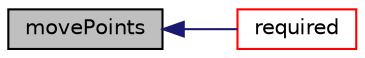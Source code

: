 digraph "movePoints"
{
  bgcolor="transparent";
  edge [fontname="Helvetica",fontsize="10",labelfontname="Helvetica",labelfontsize="10"];
  node [fontname="Helvetica",fontsize="10",shape=record];
  rankdir="LR";
  Node1 [label="movePoints",height=0.2,width=0.4,color="black", fillcolor="grey75", style="filled", fontcolor="black"];
  Node1 -> Node2 [dir="back",color="midnightblue",fontsize="10",style="solid",fontname="Helvetica"];
  Node2 [label="required",height=0.2,width=0.4,color="red",URL="$a02796.html#a2baedda829ebb589221e9dfb9ea6fe91",tooltip="Is 2D correction required, i.e. is the mesh a wedge or slab. "];
}
